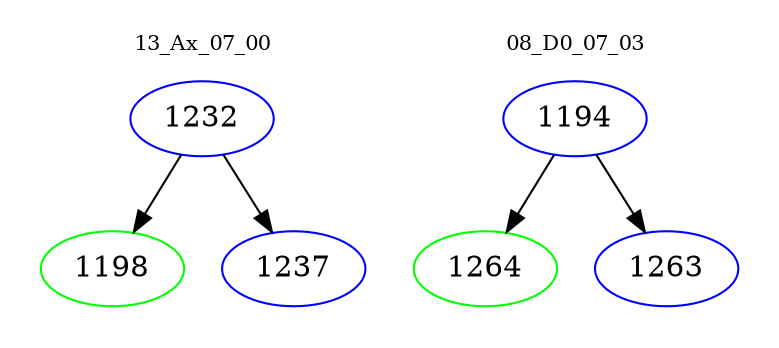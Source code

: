 digraph{
subgraph cluster_0 {
color = white
label = "13_Ax_07_00";
fontsize=10;
T0_1232 [label="1232", color="blue"]
T0_1232 -> T0_1198 [color="black"]
T0_1198 [label="1198", color="green"]
T0_1232 -> T0_1237 [color="black"]
T0_1237 [label="1237", color="blue"]
}
subgraph cluster_1 {
color = white
label = "08_D0_07_03";
fontsize=10;
T1_1194 [label="1194", color="blue"]
T1_1194 -> T1_1264 [color="black"]
T1_1264 [label="1264", color="green"]
T1_1194 -> T1_1263 [color="black"]
T1_1263 [label="1263", color="blue"]
}
}
